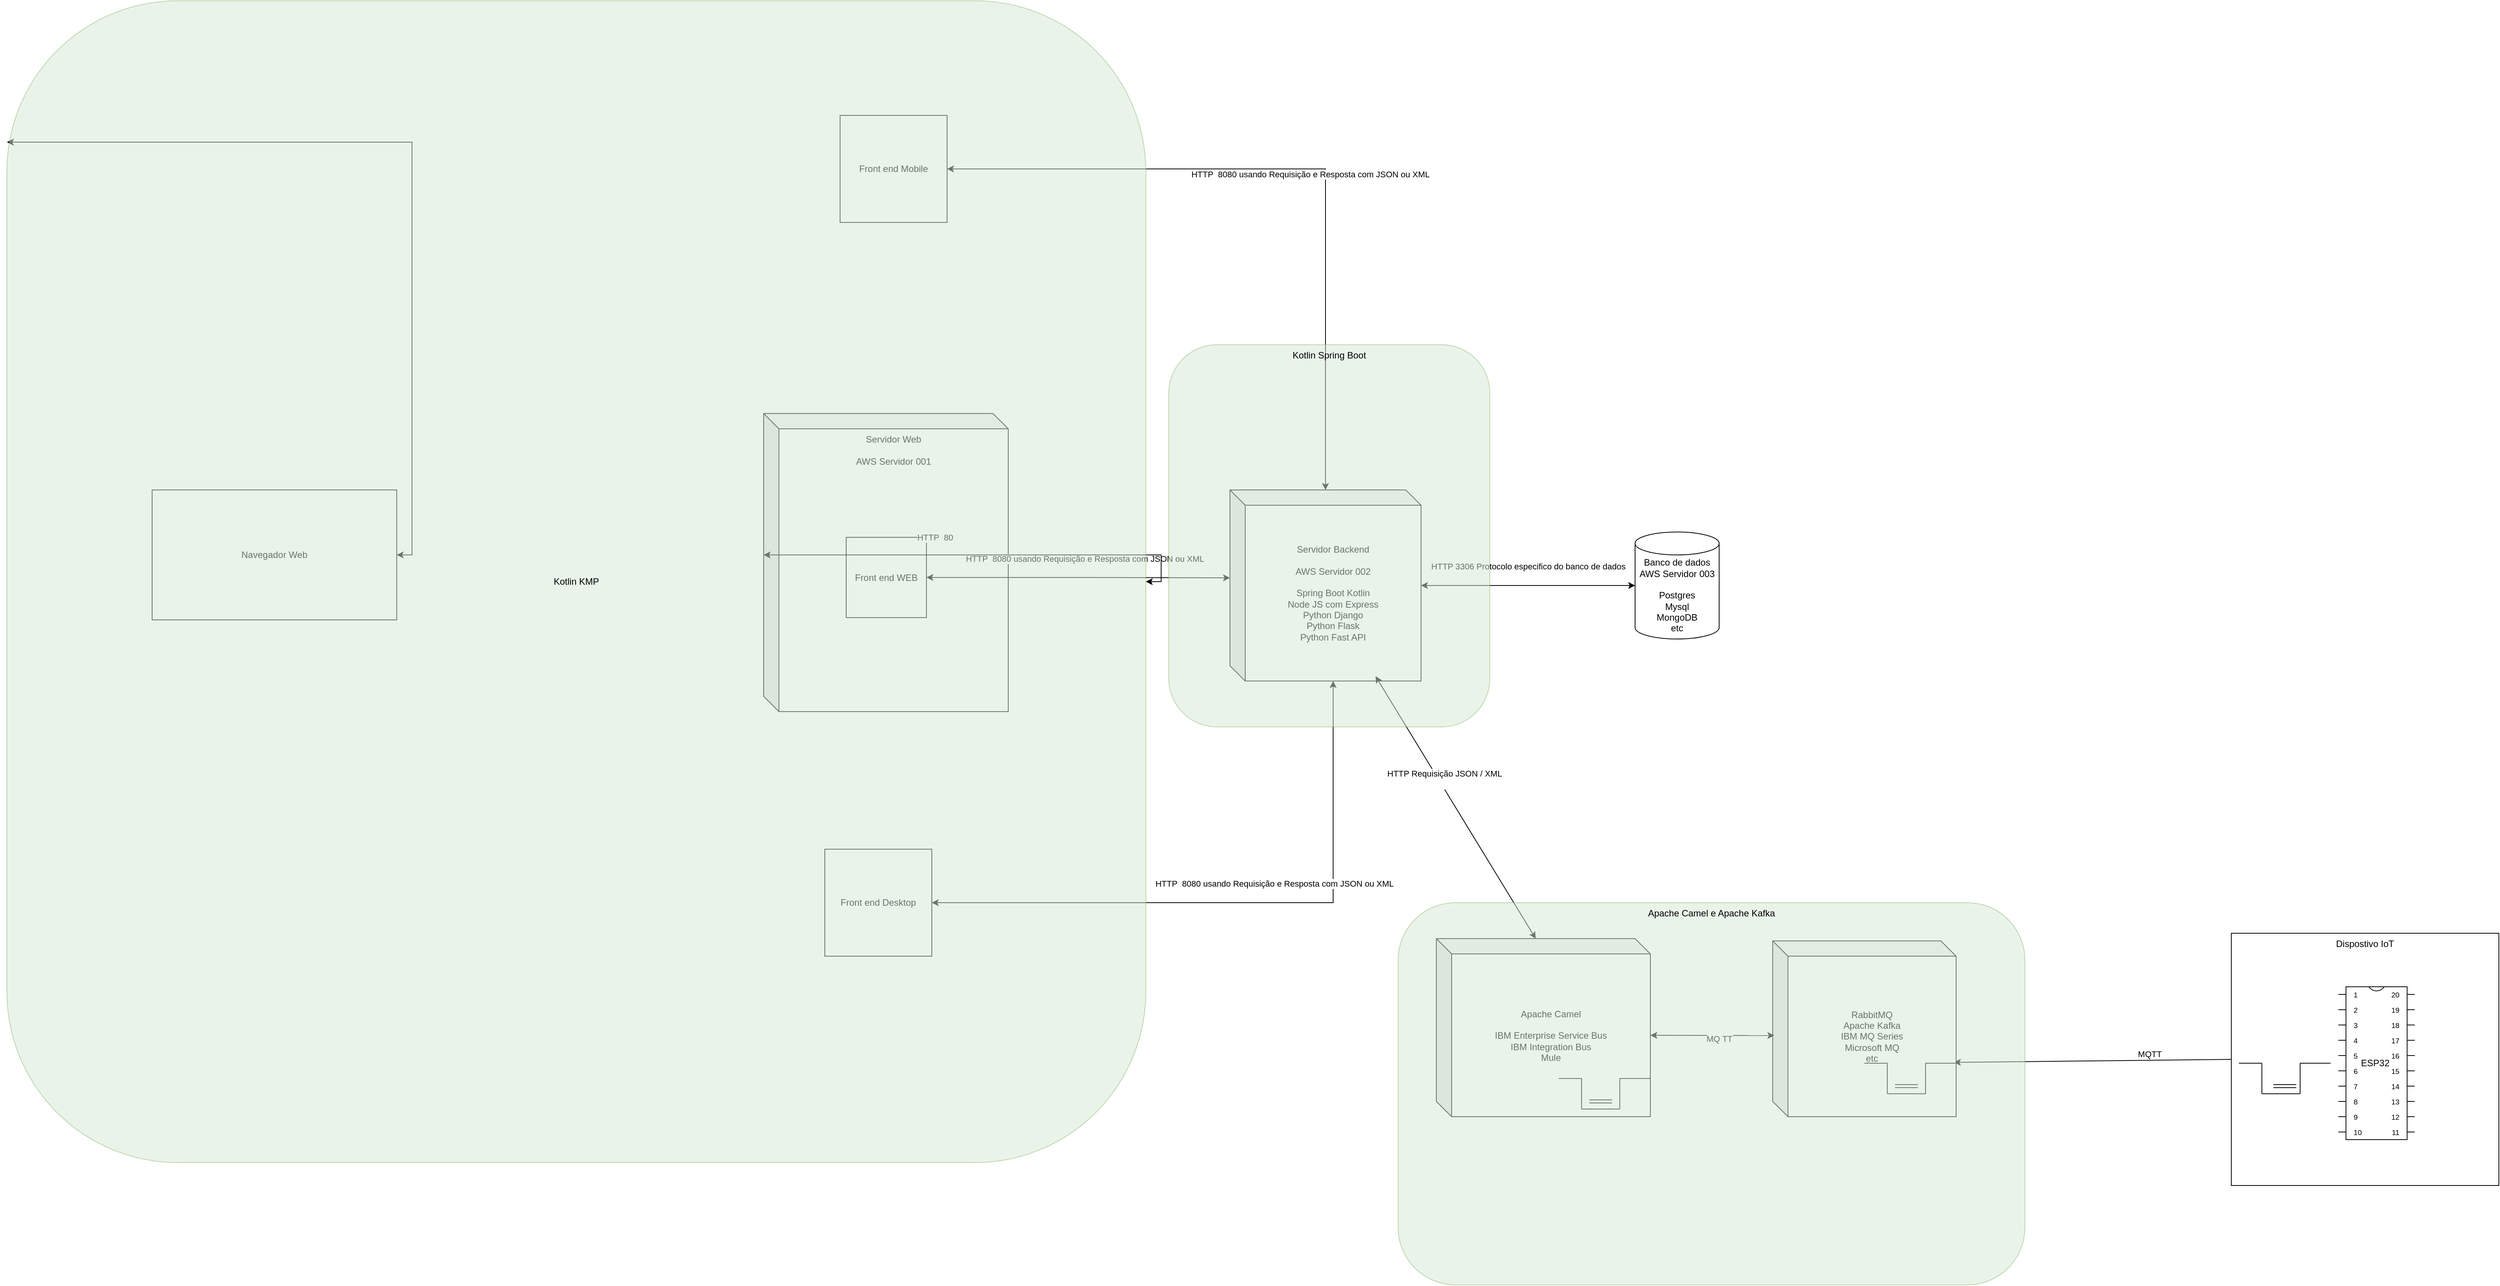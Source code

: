 <mxfile version="26.0.11">
  <diagram name="Página-1" id="81F1UbtDlpMVIuJjuEPL">
    <mxGraphModel dx="4631" dy="2686" grid="1" gridSize="10" guides="1" tooltips="1" connect="1" arrows="1" fold="1" page="1" pageScale="1" pageWidth="827" pageHeight="1169" math="0" shadow="0">
      <root>
        <mxCell id="0" />
        <mxCell id="1" parent="0" />
        <mxCell id="KUsmrb8lNCLkx_MoMA3p-19" value="" style="shape=image;html=1;verticalAlign=top;verticalLabelPosition=bottom;labelBackgroundColor=#ffffff;imageAspect=0;aspect=fixed;image=https://cdn1.iconfinder.com/data/icons/general-9/500/laptop-128.png" vertex="1" parent="1">
          <mxGeometry x="-410" y="480" width="440" height="440" as="geometry" />
        </mxCell>
        <mxCell id="KUsmrb8lNCLkx_MoMA3p-17" value="Servidor Web&lt;div&gt;&lt;br&gt;&lt;/div&gt;&lt;div&gt;AWS Servidor 001&lt;/div&gt;" style="shape=cube;whiteSpace=wrap;html=1;boundedLbl=1;backgroundOutline=1;darkOpacity=0.05;darkOpacity2=0.1;verticalAlign=top;" vertex="1" parent="1">
          <mxGeometry x="-340" y="40" width="320" height="390" as="geometry" />
        </mxCell>
        <mxCell id="KUsmrb8lNCLkx_MoMA3p-4" style="edgeStyle=orthogonalEdgeStyle;rounded=0;orthogonalLoop=1;jettySize=auto;html=1;startArrow=classic;startFill=1;endArrow=classic;endFill=1;" edge="1" parent="1" source="KUsmrb8lNCLkx_MoMA3p-1" target="KUsmrb8lNCLkx_MoMA3p-2">
          <mxGeometry relative="1" as="geometry" />
        </mxCell>
        <mxCell id="KUsmrb8lNCLkx_MoMA3p-5" value="HTTP 3306 Protocolo especifico do banco de dados" style="edgeLabel;html=1;align=center;verticalAlign=middle;resizable=0;points=[];" vertex="1" connectable="0" parent="KUsmrb8lNCLkx_MoMA3p-4">
          <mxGeometry x="0.15" y="1" relative="1" as="geometry">
            <mxPoint x="-21" y="-24" as="offset" />
          </mxGeometry>
        </mxCell>
        <mxCell id="KUsmrb8lNCLkx_MoMA3p-1" value="Servidor Backend&lt;div&gt;&lt;br&gt;&lt;/div&gt;&lt;div&gt;AWS Servidor 002&lt;br&gt;&lt;div&gt;&lt;br&gt;&lt;/div&gt;&lt;div&gt;Spring Boot Kotlin&lt;/div&gt;&lt;div&gt;Node JS com Express&lt;/div&gt;&lt;div&gt;Python Django&lt;/div&gt;&lt;div&gt;Python Flask&lt;/div&gt;&lt;div&gt;Python Fast API&lt;/div&gt;&lt;/div&gt;" style="shape=cube;whiteSpace=wrap;html=1;boundedLbl=1;backgroundOutline=1;darkOpacity=0.05;darkOpacity2=0.1;" vertex="1" parent="1">
          <mxGeometry x="270" y="140" width="250" height="250" as="geometry" />
        </mxCell>
        <mxCell id="KUsmrb8lNCLkx_MoMA3p-2" value="Banco de dados&lt;div&gt;AWS Servidor 003&lt;br&gt;&lt;div&gt;&lt;br&gt;&lt;/div&gt;&lt;div&gt;Postgres&lt;/div&gt;&lt;div&gt;Mysql&lt;/div&gt;&lt;div&gt;MongoDB&lt;/div&gt;&lt;div&gt;etc&lt;/div&gt;&lt;/div&gt;" style="shape=cylinder3;whiteSpace=wrap;html=1;boundedLbl=1;backgroundOutline=1;size=15;" vertex="1" parent="1">
          <mxGeometry x="800" y="195" width="110" height="140" as="geometry" />
        </mxCell>
        <mxCell id="KUsmrb8lNCLkx_MoMA3p-7" value="Front end WEB" style="whiteSpace=wrap;html=1;aspect=fixed;" vertex="1" parent="1">
          <mxGeometry x="-232" y="202" width="105" height="105" as="geometry" />
        </mxCell>
        <mxCell id="KUsmrb8lNCLkx_MoMA3p-8" style="edgeStyle=orthogonalEdgeStyle;rounded=0;orthogonalLoop=1;jettySize=auto;html=1;startArrow=classic;startFill=1;endArrow=classic;endFill=1;exitX=1;exitY=0.5;exitDx=0;exitDy=0;entryX=0;entryY=0;entryDx=0;entryDy=115.0;entryPerimeter=0;" edge="1" parent="1" source="KUsmrb8lNCLkx_MoMA3p-7" target="KUsmrb8lNCLkx_MoMA3p-1">
          <mxGeometry relative="1" as="geometry">
            <mxPoint x="530" y="275" as="sourcePoint" />
            <mxPoint x="810" y="275" as="targetPoint" />
          </mxGeometry>
        </mxCell>
        <mxCell id="KUsmrb8lNCLkx_MoMA3p-9" value="HTTP&amp;nbsp; 8080 usando Requisição e Resposta com JSON ou XML" style="edgeLabel;html=1;align=center;verticalAlign=middle;resizable=0;points=[];" vertex="1" connectable="0" parent="KUsmrb8lNCLkx_MoMA3p-8">
          <mxGeometry x="0.15" y="1" relative="1" as="geometry">
            <mxPoint x="-21" y="-24" as="offset" />
          </mxGeometry>
        </mxCell>
        <mxCell id="KUsmrb8lNCLkx_MoMA3p-11" style="edgeStyle=orthogonalEdgeStyle;rounded=0;orthogonalLoop=1;jettySize=auto;html=1;startArrow=classic;startFill=1;endArrow=classic;endFill=1;exitX=1;exitY=0.5;exitDx=0;exitDy=0;" edge="1" parent="1" source="KUsmrb8lNCLkx_MoMA3p-10" target="KUsmrb8lNCLkx_MoMA3p-1">
          <mxGeometry relative="1" as="geometry">
            <mxPoint x="-100" y="265" as="sourcePoint" />
            <mxPoint x="280" y="265" as="targetPoint" />
          </mxGeometry>
        </mxCell>
        <mxCell id="KUsmrb8lNCLkx_MoMA3p-12" value="HTTP&amp;nbsp; 8080 usando Requisição e Resposta com JSON ou XML" style="edgeLabel;html=1;align=center;verticalAlign=middle;resizable=0;points=[];" vertex="1" connectable="0" parent="KUsmrb8lNCLkx_MoMA3p-11">
          <mxGeometry x="0.15" y="1" relative="1" as="geometry">
            <mxPoint x="-21" y="-24" as="offset" />
          </mxGeometry>
        </mxCell>
        <mxCell id="KUsmrb8lNCLkx_MoMA3p-13" value="Front end Desktop" style="whiteSpace=wrap;html=1;aspect=fixed;" vertex="1" parent="1">
          <mxGeometry x="-260" y="610" width="140" height="140" as="geometry" />
        </mxCell>
        <mxCell id="KUsmrb8lNCLkx_MoMA3p-14" style="edgeStyle=orthogonalEdgeStyle;rounded=0;orthogonalLoop=1;jettySize=auto;html=1;startArrow=classic;startFill=1;endArrow=classic;endFill=1;exitX=1;exitY=0.5;exitDx=0;exitDy=0;entryX=0;entryY=0;entryDx=135;entryDy=250.0;entryPerimeter=0;" edge="1" parent="1" source="KUsmrb8lNCLkx_MoMA3p-13" target="KUsmrb8lNCLkx_MoMA3p-1">
          <mxGeometry relative="1" as="geometry">
            <mxPoint x="-100" y="40" as="sourcePoint" />
            <mxPoint x="405" y="150" as="targetPoint" />
          </mxGeometry>
        </mxCell>
        <mxCell id="KUsmrb8lNCLkx_MoMA3p-15" value="HTTP&amp;nbsp; 8080 usando Requisição e Resposta com JSON ou XML" style="edgeLabel;html=1;align=center;verticalAlign=middle;resizable=0;points=[];" vertex="1" connectable="0" parent="KUsmrb8lNCLkx_MoMA3p-14">
          <mxGeometry x="0.15" y="1" relative="1" as="geometry">
            <mxPoint x="-21" y="-24" as="offset" />
          </mxGeometry>
        </mxCell>
        <mxCell id="KUsmrb8lNCLkx_MoMA3p-22" value="" style="group" vertex="1" connectable="0" parent="1">
          <mxGeometry x="-340" y="-430" width="338" height="338" as="geometry" />
        </mxCell>
        <mxCell id="KUsmrb8lNCLkx_MoMA3p-18" value="" style="shape=image;html=1;verticalAlign=top;verticalLabelPosition=bottom;labelBackgroundColor=#ffffff;imageAspect=0;aspect=fixed;image=https://cdn1.iconfinder.com/data/icons/general-9/500/iPad-128.png" vertex="1" parent="KUsmrb8lNCLkx_MoMA3p-22">
          <mxGeometry width="338" height="338" as="geometry" />
        </mxCell>
        <mxCell id="KUsmrb8lNCLkx_MoMA3p-10" value="Front end Mobile" style="whiteSpace=wrap;html=1;aspect=fixed;" vertex="1" parent="KUsmrb8lNCLkx_MoMA3p-22">
          <mxGeometry x="100" y="80" width="140" height="140" as="geometry" />
        </mxCell>
        <mxCell id="KUsmrb8lNCLkx_MoMA3p-27" value="" style="group" vertex="1" connectable="0" parent="1">
          <mxGeometry x="-1200" y="40" width="440" height="440" as="geometry" />
        </mxCell>
        <mxCell id="KUsmrb8lNCLkx_MoMA3p-23" value="" style="shape=image;html=1;verticalAlign=top;verticalLabelPosition=bottom;labelBackgroundColor=#ffffff;imageAspect=0;aspect=fixed;image=https://cdn1.iconfinder.com/data/icons/general-9/500/laptop-128.png" vertex="1" parent="KUsmrb8lNCLkx_MoMA3p-27">
          <mxGeometry width="440" height="440" as="geometry" />
        </mxCell>
        <mxCell id="KUsmrb8lNCLkx_MoMA3p-26" value="Navegador Web" style="rounded=0;whiteSpace=wrap;html=1;" vertex="1" parent="KUsmrb8lNCLkx_MoMA3p-27">
          <mxGeometry x="60" y="100" width="320" height="170" as="geometry" />
        </mxCell>
        <mxCell id="KUsmrb8lNCLkx_MoMA3p-28" style="edgeStyle=orthogonalEdgeStyle;rounded=0;orthogonalLoop=1;jettySize=auto;html=1;startArrow=classic;startFill=1;endArrow=classic;endFill=1;exitX=1;exitY=0.5;exitDx=0;exitDy=0;entryX=0;entryY=0;entryDx=0;entryDy=185;entryPerimeter=0;" edge="1" parent="1" source="KUsmrb8lNCLkx_MoMA3p-70" target="KUsmrb8lNCLkx_MoMA3p-17">
          <mxGeometry relative="1" as="geometry">
            <mxPoint x="-117" y="265" as="sourcePoint" />
            <mxPoint x="280" y="265" as="targetPoint" />
          </mxGeometry>
        </mxCell>
        <mxCell id="KUsmrb8lNCLkx_MoMA3p-29" value="HTTP&amp;nbsp; 80" style="edgeLabel;html=1;align=center;verticalAlign=middle;resizable=0;points=[];" vertex="1" connectable="0" parent="KUsmrb8lNCLkx_MoMA3p-28">
          <mxGeometry x="0.15" y="1" relative="1" as="geometry">
            <mxPoint x="-21" y="-24" as="offset" />
          </mxGeometry>
        </mxCell>
        <mxCell id="KUsmrb8lNCLkx_MoMA3p-34" value="" style="endArrow=classic;html=1;rounded=0;exitX=0;exitY=0.5;exitDx=0;exitDy=0;entryX=0.988;entryY=0.691;entryDx=0;entryDy=0;entryPerimeter=0;" edge="1" parent="1" source="KUsmrb8lNCLkx_MoMA3p-32" target="KUsmrb8lNCLkx_MoMA3p-48">
          <mxGeometry width="50" height="50" relative="1" as="geometry">
            <mxPoint x="470" y="430" as="sourcePoint" />
            <mxPoint x="710" y="730" as="targetPoint" />
          </mxGeometry>
        </mxCell>
        <mxCell id="KUsmrb8lNCLkx_MoMA3p-66" value="MQTT" style="edgeLabel;html=1;align=center;verticalAlign=middle;resizable=0;points=[];" vertex="1" connectable="0" parent="KUsmrb8lNCLkx_MoMA3p-34">
          <mxGeometry x="-0.411" y="-8" relative="1" as="geometry">
            <mxPoint as="offset" />
          </mxGeometry>
        </mxCell>
        <mxCell id="KUsmrb8lNCLkx_MoMA3p-52" value="" style="group" vertex="1" connectable="0" parent="1">
          <mxGeometry x="980" y="730" width="240" height="230" as="geometry" />
        </mxCell>
        <mxCell id="KUsmrb8lNCLkx_MoMA3p-48" value="RabbitMQ&lt;br&gt;&lt;div&gt;Apache Kafka&lt;/div&gt;&lt;div&gt;IBM MQ Series&lt;/div&gt;&lt;div&gt;Microsoft MQ&lt;/div&gt;&lt;div&gt;etc&lt;/div&gt;" style="shape=cube;whiteSpace=wrap;html=1;boundedLbl=1;backgroundOutline=1;darkOpacity=0.05;darkOpacity2=0.1;" vertex="1" parent="KUsmrb8lNCLkx_MoMA3p-52">
          <mxGeometry width="240" height="230" as="geometry" />
        </mxCell>
        <mxCell id="KUsmrb8lNCLkx_MoMA3p-40" value="" style="group" vertex="1" connectable="0" parent="KUsmrb8lNCLkx_MoMA3p-52">
          <mxGeometry x="120" y="160" width="120" height="40" as="geometry" />
        </mxCell>
        <mxCell id="KUsmrb8lNCLkx_MoMA3p-35" value="" style="endArrow=none;html=1;rounded=0;" edge="1" parent="KUsmrb8lNCLkx_MoMA3p-40">
          <mxGeometry width="50" height="50" relative="1" as="geometry">
            <mxPoint x="30" y="40" as="sourcePoint" />
            <mxPoint x="30" as="targetPoint" />
          </mxGeometry>
        </mxCell>
        <mxCell id="KUsmrb8lNCLkx_MoMA3p-36" value="" style="endArrow=none;html=1;rounded=0;" edge="1" parent="KUsmrb8lNCLkx_MoMA3p-40">
          <mxGeometry width="50" height="50" relative="1" as="geometry">
            <mxPoint x="80" y="40" as="sourcePoint" />
            <mxPoint x="30" y="40" as="targetPoint" />
          </mxGeometry>
        </mxCell>
        <mxCell id="KUsmrb8lNCLkx_MoMA3p-37" value="" style="endArrow=none;html=1;rounded=0;" edge="1" parent="KUsmrb8lNCLkx_MoMA3p-40">
          <mxGeometry width="50" height="50" relative="1" as="geometry">
            <mxPoint x="80" as="sourcePoint" />
            <mxPoint x="80" y="40" as="targetPoint" />
          </mxGeometry>
        </mxCell>
        <mxCell id="KUsmrb8lNCLkx_MoMA3p-38" value="" style="endArrow=none;html=1;rounded=0;" edge="1" parent="KUsmrb8lNCLkx_MoMA3p-40">
          <mxGeometry width="50" height="50" relative="1" as="geometry">
            <mxPoint x="80" as="sourcePoint" />
            <mxPoint x="120" as="targetPoint" />
          </mxGeometry>
        </mxCell>
        <mxCell id="KUsmrb8lNCLkx_MoMA3p-39" value="" style="endArrow=none;html=1;rounded=0;" edge="1" parent="KUsmrb8lNCLkx_MoMA3p-40">
          <mxGeometry width="50" height="50" relative="1" as="geometry">
            <mxPoint x="30" as="sourcePoint" />
            <mxPoint as="targetPoint" />
          </mxGeometry>
        </mxCell>
        <mxCell id="KUsmrb8lNCLkx_MoMA3p-51" value="" style="shape=link;html=1;rounded=0;" edge="1" parent="KUsmrb8lNCLkx_MoMA3p-40">
          <mxGeometry width="100" relative="1" as="geometry">
            <mxPoint x="40" y="30" as="sourcePoint" />
            <mxPoint x="70" y="30" as="targetPoint" />
          </mxGeometry>
        </mxCell>
        <mxCell id="KUsmrb8lNCLkx_MoMA3p-53" value="" style="group" vertex="1" connectable="0" parent="1">
          <mxGeometry x="1580" y="720" width="350" height="330" as="geometry" />
        </mxCell>
        <mxCell id="KUsmrb8lNCLkx_MoMA3p-33" value="" style="group" vertex="1" connectable="0" parent="KUsmrb8lNCLkx_MoMA3p-53">
          <mxGeometry width="350" height="330" as="geometry" />
        </mxCell>
        <mxCell id="KUsmrb8lNCLkx_MoMA3p-32" value="Dispostivo IoT" style="rounded=0;whiteSpace=wrap;html=1;verticalAlign=top;" vertex="1" parent="KUsmrb8lNCLkx_MoMA3p-33">
          <mxGeometry width="350" height="330" as="geometry" />
        </mxCell>
        <mxCell id="KUsmrb8lNCLkx_MoMA3p-30" value="ESP32&amp;nbsp;" style="shadow=0;dashed=0;align=center;html=1;strokeWidth=1;shape=mxgraph.electrical.logic_gates.dual_inline_ic;labelNames=a,b,c,d,e,f,g,h,i,j,k,l,m,n,o,p,q,r,s,t;whiteSpace=wrap;" vertex="1" parent="KUsmrb8lNCLkx_MoMA3p-33">
          <mxGeometry x="140" y="70" width="100" height="200" as="geometry" />
        </mxCell>
        <mxCell id="KUsmrb8lNCLkx_MoMA3p-41" value="" style="group" vertex="1" connectable="0" parent="KUsmrb8lNCLkx_MoMA3p-53">
          <mxGeometry x="10" y="170" width="120" height="40" as="geometry" />
        </mxCell>
        <mxCell id="KUsmrb8lNCLkx_MoMA3p-42" value="" style="endArrow=none;html=1;rounded=0;" edge="1" parent="KUsmrb8lNCLkx_MoMA3p-41">
          <mxGeometry width="50" height="50" relative="1" as="geometry">
            <mxPoint x="30" y="40" as="sourcePoint" />
            <mxPoint x="30" as="targetPoint" />
          </mxGeometry>
        </mxCell>
        <mxCell id="KUsmrb8lNCLkx_MoMA3p-43" value="" style="endArrow=none;html=1;rounded=0;" edge="1" parent="KUsmrb8lNCLkx_MoMA3p-41">
          <mxGeometry width="50" height="50" relative="1" as="geometry">
            <mxPoint x="80" y="40" as="sourcePoint" />
            <mxPoint x="30" y="40" as="targetPoint" />
          </mxGeometry>
        </mxCell>
        <mxCell id="KUsmrb8lNCLkx_MoMA3p-44" value="" style="endArrow=none;html=1;rounded=0;" edge="1" parent="KUsmrb8lNCLkx_MoMA3p-41">
          <mxGeometry width="50" height="50" relative="1" as="geometry">
            <mxPoint x="80" as="sourcePoint" />
            <mxPoint x="80" y="40" as="targetPoint" />
          </mxGeometry>
        </mxCell>
        <mxCell id="KUsmrb8lNCLkx_MoMA3p-45" value="" style="endArrow=none;html=1;rounded=0;" edge="1" parent="KUsmrb8lNCLkx_MoMA3p-41">
          <mxGeometry width="50" height="50" relative="1" as="geometry">
            <mxPoint x="80" as="sourcePoint" />
            <mxPoint x="120" as="targetPoint" />
          </mxGeometry>
        </mxCell>
        <mxCell id="KUsmrb8lNCLkx_MoMA3p-46" value="" style="endArrow=none;html=1;rounded=0;" edge="1" parent="KUsmrb8lNCLkx_MoMA3p-41">
          <mxGeometry width="50" height="50" relative="1" as="geometry">
            <mxPoint x="30" as="sourcePoint" />
            <mxPoint as="targetPoint" />
          </mxGeometry>
        </mxCell>
        <mxCell id="KUsmrb8lNCLkx_MoMA3p-50" value="" style="shape=link;html=1;rounded=0;" edge="1" parent="KUsmrb8lNCLkx_MoMA3p-41">
          <mxGeometry width="100" relative="1" as="geometry">
            <mxPoint x="45" y="30" as="sourcePoint" />
            <mxPoint x="75" y="30" as="targetPoint" />
          </mxGeometry>
        </mxCell>
        <mxCell id="KUsmrb8lNCLkx_MoMA3p-55" value="Apache Camel&lt;div&gt;&lt;br&gt;&lt;/div&gt;&lt;div&gt;IBM Enterprise Service Bus&lt;/div&gt;&lt;div&gt;IBM Integration Bus&lt;/div&gt;&lt;div&gt;Mule&lt;/div&gt;" style="shape=cube;whiteSpace=wrap;html=1;boundedLbl=1;backgroundOutline=1;darkOpacity=0.05;darkOpacity2=0.1;" vertex="1" parent="1">
          <mxGeometry x="540" y="727" width="280" height="233" as="geometry" />
        </mxCell>
        <mxCell id="KUsmrb8lNCLkx_MoMA3p-56" value="" style="group" vertex="1" connectable="0" parent="1">
          <mxGeometry x="700" y="910" width="120" height="40" as="geometry" />
        </mxCell>
        <mxCell id="KUsmrb8lNCLkx_MoMA3p-57" value="" style="endArrow=none;html=1;rounded=0;" edge="1" parent="KUsmrb8lNCLkx_MoMA3p-56">
          <mxGeometry width="50" height="50" relative="1" as="geometry">
            <mxPoint x="30" y="40" as="sourcePoint" />
            <mxPoint x="30" as="targetPoint" />
          </mxGeometry>
        </mxCell>
        <mxCell id="KUsmrb8lNCLkx_MoMA3p-58" value="" style="endArrow=none;html=1;rounded=0;" edge="1" parent="KUsmrb8lNCLkx_MoMA3p-56">
          <mxGeometry width="50" height="50" relative="1" as="geometry">
            <mxPoint x="80" y="40" as="sourcePoint" />
            <mxPoint x="30" y="40" as="targetPoint" />
          </mxGeometry>
        </mxCell>
        <mxCell id="KUsmrb8lNCLkx_MoMA3p-59" value="" style="endArrow=none;html=1;rounded=0;" edge="1" parent="KUsmrb8lNCLkx_MoMA3p-56">
          <mxGeometry width="50" height="50" relative="1" as="geometry">
            <mxPoint x="80" as="sourcePoint" />
            <mxPoint x="80" y="40" as="targetPoint" />
          </mxGeometry>
        </mxCell>
        <mxCell id="KUsmrb8lNCLkx_MoMA3p-60" value="" style="endArrow=none;html=1;rounded=0;" edge="1" parent="KUsmrb8lNCLkx_MoMA3p-56">
          <mxGeometry width="50" height="50" relative="1" as="geometry">
            <mxPoint x="80" as="sourcePoint" />
            <mxPoint x="120" as="targetPoint" />
          </mxGeometry>
        </mxCell>
        <mxCell id="KUsmrb8lNCLkx_MoMA3p-61" value="" style="endArrow=none;html=1;rounded=0;" edge="1" parent="KUsmrb8lNCLkx_MoMA3p-56">
          <mxGeometry width="50" height="50" relative="1" as="geometry">
            <mxPoint x="30" as="sourcePoint" />
            <mxPoint as="targetPoint" />
          </mxGeometry>
        </mxCell>
        <mxCell id="KUsmrb8lNCLkx_MoMA3p-62" value="" style="shape=link;html=1;rounded=0;" edge="1" parent="KUsmrb8lNCLkx_MoMA3p-56">
          <mxGeometry width="100" relative="1" as="geometry">
            <mxPoint x="40" y="30" as="sourcePoint" />
            <mxPoint x="70" y="30" as="targetPoint" />
          </mxGeometry>
        </mxCell>
        <mxCell id="KUsmrb8lNCLkx_MoMA3p-63" value="" style="endArrow=classic;startArrow=classic;html=1;rounded=0;exitX=0;exitY=0;exitDx=280;exitDy=126.5;exitPerimeter=0;entryX=0.009;entryY=0.538;entryDx=0;entryDy=0;entryPerimeter=0;" edge="1" parent="1" source="KUsmrb8lNCLkx_MoMA3p-55" target="KUsmrb8lNCLkx_MoMA3p-48">
          <mxGeometry width="50" height="50" relative="1" as="geometry">
            <mxPoint x="790" y="740" as="sourcePoint" />
            <mxPoint x="840" y="690" as="targetPoint" />
          </mxGeometry>
        </mxCell>
        <mxCell id="KUsmrb8lNCLkx_MoMA3p-65" value="MQ TT" style="edgeLabel;html=1;align=center;verticalAlign=middle;resizable=0;points=[];" vertex="1" connectable="0" parent="KUsmrb8lNCLkx_MoMA3p-63">
          <mxGeometry x="0.103" y="-4" relative="1" as="geometry">
            <mxPoint as="offset" />
          </mxGeometry>
        </mxCell>
        <mxCell id="KUsmrb8lNCLkx_MoMA3p-64" value="" style="endArrow=classic;startArrow=classic;html=1;rounded=0;exitX=0;exitY=0;exitDx=130;exitDy=0;exitPerimeter=0;entryX=0.762;entryY=0.975;entryDx=0;entryDy=0;entryPerimeter=0;" edge="1" parent="1" source="KUsmrb8lNCLkx_MoMA3p-55" target="KUsmrb8lNCLkx_MoMA3p-1">
          <mxGeometry width="50" height="50" relative="1" as="geometry">
            <mxPoint x="790" y="740" as="sourcePoint" />
            <mxPoint x="840" y="690" as="targetPoint" />
          </mxGeometry>
        </mxCell>
        <mxCell id="KUsmrb8lNCLkx_MoMA3p-67" value="HTTP Requisição JSON / XML&amp;nbsp;&lt;div&gt;&lt;br&gt;&lt;/div&gt;" style="edgeLabel;html=1;align=center;verticalAlign=middle;resizable=0;points=[];" vertex="1" connectable="0" parent="KUsmrb8lNCLkx_MoMA3p-64">
          <mxGeometry x="0.194" y="-8" relative="1" as="geometry">
            <mxPoint as="offset" />
          </mxGeometry>
        </mxCell>
        <mxCell id="KUsmrb8lNCLkx_MoMA3p-71" value="" style="edgeStyle=orthogonalEdgeStyle;rounded=0;orthogonalLoop=1;jettySize=auto;html=1;startArrow=classic;startFill=1;endArrow=classic;endFill=1;exitX=1;exitY=0.5;exitDx=0;exitDy=0;entryX=0;entryY=0;entryDx=0;entryDy=185;entryPerimeter=0;" edge="1" parent="1" source="KUsmrb8lNCLkx_MoMA3p-26" target="KUsmrb8lNCLkx_MoMA3p-70">
          <mxGeometry relative="1" as="geometry">
            <mxPoint x="-820" y="225" as="sourcePoint" />
            <mxPoint x="-340" y="225" as="targetPoint" />
          </mxGeometry>
        </mxCell>
        <mxCell id="KUsmrb8lNCLkx_MoMA3p-70" value="Kotlin KMP" style="rounded=1;whiteSpace=wrap;html=1;fillColor=#d5e8d4;strokeColor=#82b366;opacity=50;" vertex="1" parent="1">
          <mxGeometry x="-1330" y="-500" width="1490" height="1520" as="geometry" />
        </mxCell>
        <mxCell id="KUsmrb8lNCLkx_MoMA3p-74" value="Kotlin Spring Boot" style="rounded=1;whiteSpace=wrap;html=1;fillColor=#d5e8d4;strokeColor=#82b366;opacity=50;verticalAlign=top;" vertex="1" parent="1">
          <mxGeometry x="190" y="-50" width="420" height="500" as="geometry" />
        </mxCell>
        <mxCell id="KUsmrb8lNCLkx_MoMA3p-79" value="Apache Camel e Apache Kafka" style="rounded=1;whiteSpace=wrap;html=1;fillColor=#d5e8d4;strokeColor=#82b366;opacity=50;verticalAlign=top;" vertex="1" parent="1">
          <mxGeometry x="490" y="680" width="820" height="500" as="geometry" />
        </mxCell>
      </root>
    </mxGraphModel>
  </diagram>
</mxfile>
